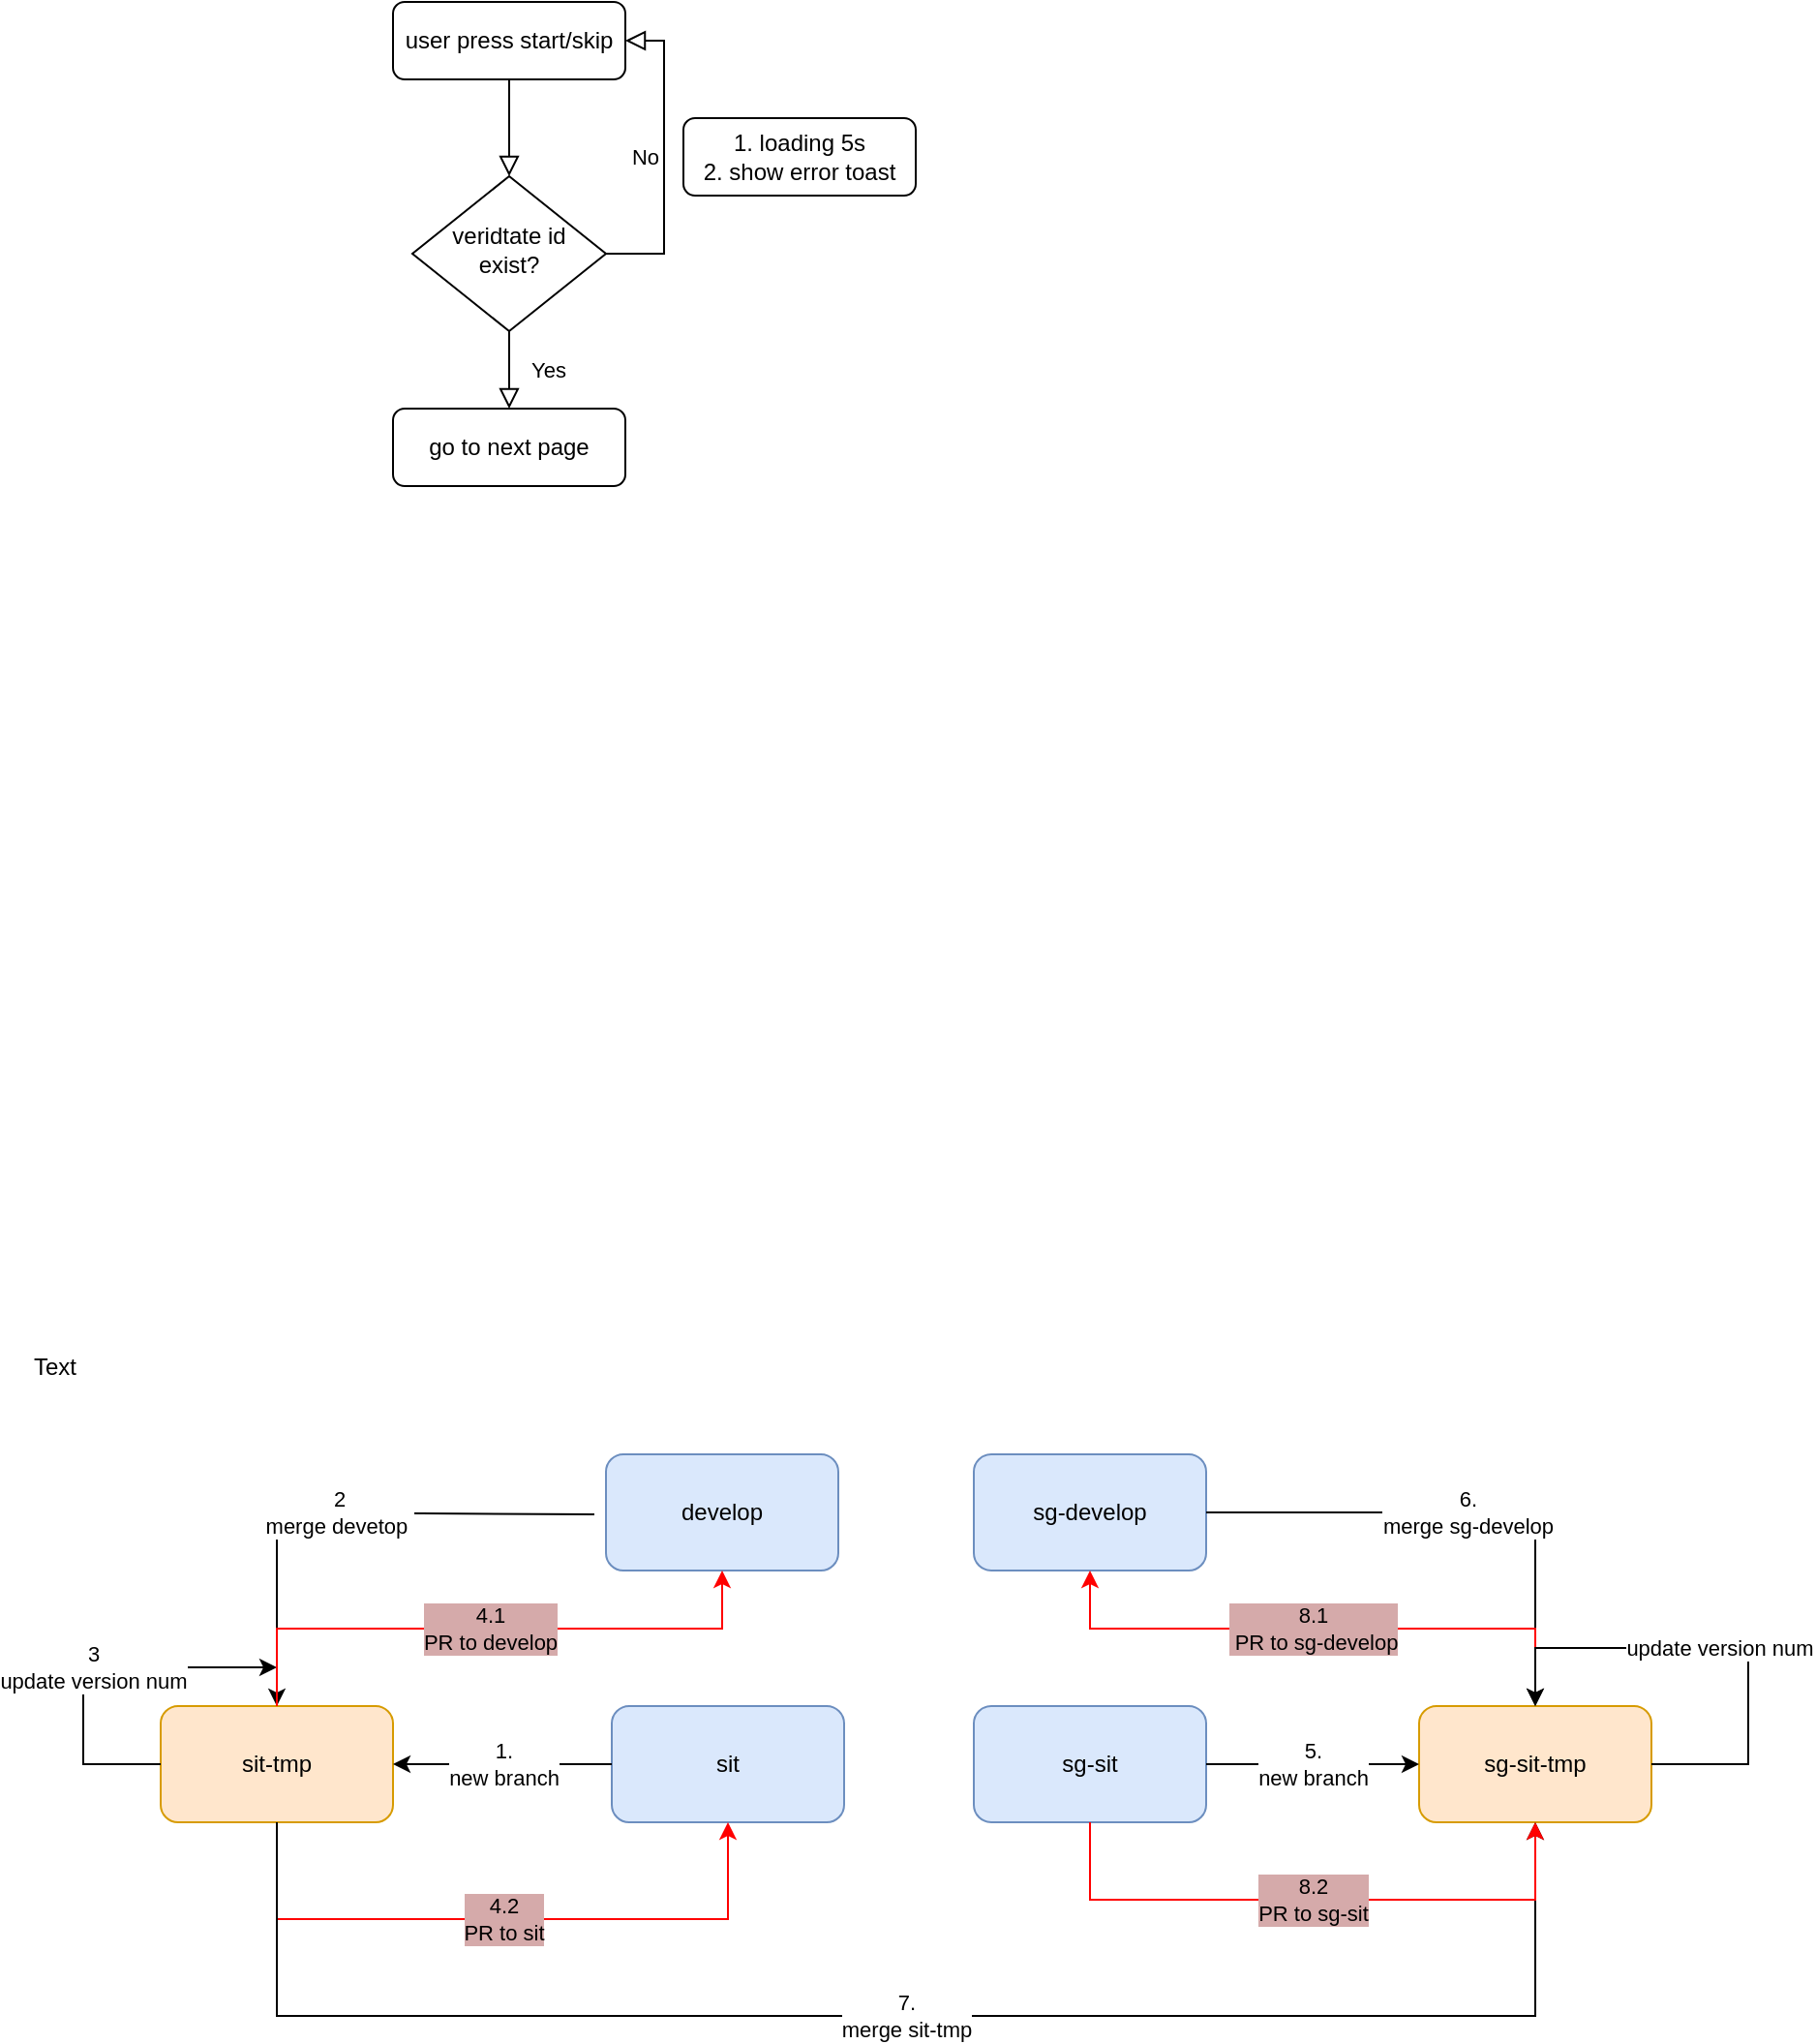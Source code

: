 <mxfile version="21.3.8" type="github">
  <diagram id="C5RBs43oDa-KdzZeNtuy" name="Page-1">
    <mxGraphModel dx="2772" dy="1131" grid="1" gridSize="10" guides="1" tooltips="1" connect="1" arrows="1" fold="1" page="1" pageScale="1" pageWidth="827" pageHeight="1169" math="0" shadow="0">
      <root>
        <mxCell id="WIyWlLk6GJQsqaUBKTNV-0" />
        <mxCell id="WIyWlLk6GJQsqaUBKTNV-1" parent="WIyWlLk6GJQsqaUBKTNV-0" />
        <mxCell id="WIyWlLk6GJQsqaUBKTNV-2" value="" style="rounded=0;html=1;jettySize=auto;orthogonalLoop=1;fontSize=11;endArrow=block;endFill=0;endSize=8;strokeWidth=1;shadow=0;labelBackgroundColor=none;edgeStyle=orthogonalEdgeStyle;" parent="WIyWlLk6GJQsqaUBKTNV-1" source="WIyWlLk6GJQsqaUBKTNV-3" target="WIyWlLk6GJQsqaUBKTNV-6" edge="1">
          <mxGeometry relative="1" as="geometry" />
        </mxCell>
        <mxCell id="WIyWlLk6GJQsqaUBKTNV-3" value="user press start/skip" style="rounded=1;whiteSpace=wrap;html=1;fontSize=12;glass=0;strokeWidth=1;shadow=0;" parent="WIyWlLk6GJQsqaUBKTNV-1" vertex="1">
          <mxGeometry x="160" y="80" width="120" height="40" as="geometry" />
        </mxCell>
        <mxCell id="WIyWlLk6GJQsqaUBKTNV-4" value="Yes" style="rounded=0;html=1;jettySize=auto;orthogonalLoop=1;fontSize=11;endArrow=block;endFill=0;endSize=8;strokeWidth=1;shadow=0;labelBackgroundColor=none;edgeStyle=orthogonalEdgeStyle;" parent="WIyWlLk6GJQsqaUBKTNV-1" edge="1">
          <mxGeometry y="20" relative="1" as="geometry">
            <mxPoint as="offset" />
            <mxPoint x="220" y="250" as="sourcePoint" />
            <mxPoint x="220" y="290" as="targetPoint" />
            <Array as="points">
              <mxPoint x="220" y="270" />
              <mxPoint x="220" y="270" />
            </Array>
          </mxGeometry>
        </mxCell>
        <mxCell id="WIyWlLk6GJQsqaUBKTNV-5" value="No" style="edgeStyle=orthogonalEdgeStyle;rounded=0;html=1;jettySize=auto;orthogonalLoop=1;fontSize=11;endArrow=block;endFill=0;endSize=8;strokeWidth=1;shadow=0;labelBackgroundColor=none;entryX=1;entryY=0.5;entryDx=0;entryDy=0;" parent="WIyWlLk6GJQsqaUBKTNV-1" source="WIyWlLk6GJQsqaUBKTNV-6" target="WIyWlLk6GJQsqaUBKTNV-3" edge="1">
          <mxGeometry y="10" relative="1" as="geometry">
            <mxPoint as="offset" />
            <mxPoint x="330" y="90" as="targetPoint" />
            <Array as="points">
              <mxPoint x="300" y="210" />
              <mxPoint x="300" y="100" />
            </Array>
          </mxGeometry>
        </mxCell>
        <mxCell id="WIyWlLk6GJQsqaUBKTNV-6" value="veridtate id exist?" style="rhombus;whiteSpace=wrap;html=1;shadow=0;fontFamily=Helvetica;fontSize=12;align=center;strokeWidth=1;spacing=6;spacingTop=-4;" parent="WIyWlLk6GJQsqaUBKTNV-1" vertex="1">
          <mxGeometry x="170" y="170" width="100" height="80" as="geometry" />
        </mxCell>
        <mxCell id="WIyWlLk6GJQsqaUBKTNV-7" value="1. loading 5s&lt;br&gt;2. show error toast" style="rounded=1;whiteSpace=wrap;html=1;fontSize=12;glass=0;strokeWidth=1;shadow=0;" parent="WIyWlLk6GJQsqaUBKTNV-1" vertex="1">
          <mxGeometry x="310" y="140" width="120" height="40" as="geometry" />
        </mxCell>
        <mxCell id="WIyWlLk6GJQsqaUBKTNV-11" value="go to next page" style="rounded=1;whiteSpace=wrap;html=1;fontSize=12;glass=0;strokeWidth=1;shadow=0;" parent="WIyWlLk6GJQsqaUBKTNV-1" vertex="1">
          <mxGeometry x="160" y="290" width="120" height="40" as="geometry" />
        </mxCell>
        <mxCell id="10_Lg96hf6qFXdTvXQzm-44" value="develop" style="rounded=1;whiteSpace=wrap;html=1;fillColor=#dae8fc;strokeColor=#6c8ebf;" vertex="1" parent="WIyWlLk6GJQsqaUBKTNV-1">
          <mxGeometry x="270" y="830" width="120" height="60" as="geometry" />
        </mxCell>
        <mxCell id="10_Lg96hf6qFXdTvXQzm-46" value="sit" style="rounded=1;whiteSpace=wrap;html=1;fillColor=#dae8fc;strokeColor=#6c8ebf;" vertex="1" parent="WIyWlLk6GJQsqaUBKTNV-1">
          <mxGeometry x="273" y="960" width="120" height="60" as="geometry" />
        </mxCell>
        <mxCell id="10_Lg96hf6qFXdTvXQzm-48" value="sg-develop" style="rounded=1;whiteSpace=wrap;html=1;fillColor=#dae8fc;strokeColor=#6c8ebf;" vertex="1" parent="WIyWlLk6GJQsqaUBKTNV-1">
          <mxGeometry x="460" y="830" width="120" height="60" as="geometry" />
        </mxCell>
        <mxCell id="10_Lg96hf6qFXdTvXQzm-50" value="sg-sit" style="rounded=1;whiteSpace=wrap;html=1;fillColor=#dae8fc;strokeColor=#6c8ebf;" vertex="1" parent="WIyWlLk6GJQsqaUBKTNV-1">
          <mxGeometry x="460" y="960" width="120" height="60" as="geometry" />
        </mxCell>
        <mxCell id="10_Lg96hf6qFXdTvXQzm-54" value="sit-tmp" style="rounded=1;whiteSpace=wrap;html=1;fillColor=#ffe6cc;strokeColor=#d79b00;" vertex="1" parent="WIyWlLk6GJQsqaUBKTNV-1">
          <mxGeometry x="40" y="960" width="120" height="60" as="geometry" />
        </mxCell>
        <mxCell id="10_Lg96hf6qFXdTvXQzm-57" value="sg-sit-tmp" style="rounded=1;whiteSpace=wrap;html=1;fillColor=#ffe6cc;strokeColor=#d79b00;" vertex="1" parent="WIyWlLk6GJQsqaUBKTNV-1">
          <mxGeometry x="690" y="960" width="120" height="60" as="geometry" />
        </mxCell>
        <mxCell id="10_Lg96hf6qFXdTvXQzm-61" value="" style="endArrow=classic;html=1;rounded=0;entryX=1;entryY=0.5;entryDx=0;entryDy=0;exitX=0;exitY=0.5;exitDx=0;exitDy=0;" edge="1" parent="WIyWlLk6GJQsqaUBKTNV-1" source="10_Lg96hf6qFXdTvXQzm-46" target="10_Lg96hf6qFXdTvXQzm-54">
          <mxGeometry relative="1" as="geometry">
            <mxPoint x="360" y="960" as="sourcePoint" />
            <mxPoint x="460" y="960" as="targetPoint" />
          </mxGeometry>
        </mxCell>
        <mxCell id="10_Lg96hf6qFXdTvXQzm-62" value="1. &lt;br&gt;new branch" style="edgeLabel;resizable=0;html=1;align=center;verticalAlign=middle;" connectable="0" vertex="1" parent="10_Lg96hf6qFXdTvXQzm-61">
          <mxGeometry relative="1" as="geometry" />
        </mxCell>
        <mxCell id="10_Lg96hf6qFXdTvXQzm-63" value="" style="endArrow=classic;html=1;rounded=0;entryX=0.5;entryY=0;entryDx=0;entryDy=0;exitX=-0.05;exitY=0.517;exitDx=0;exitDy=0;exitPerimeter=0;" edge="1" parent="WIyWlLk6GJQsqaUBKTNV-1" source="10_Lg96hf6qFXdTvXQzm-44" target="10_Lg96hf6qFXdTvXQzm-54">
          <mxGeometry relative="1" as="geometry">
            <mxPoint x="360" y="960" as="sourcePoint" />
            <mxPoint x="460" y="960" as="targetPoint" />
            <Array as="points">
              <mxPoint x="100" y="860" />
            </Array>
          </mxGeometry>
        </mxCell>
        <mxCell id="10_Lg96hf6qFXdTvXQzm-64" value="2 &lt;br&gt;merge devetop&amp;nbsp;" style="edgeLabel;resizable=0;html=1;align=center;verticalAlign=middle;" connectable="0" vertex="1" parent="10_Lg96hf6qFXdTvXQzm-63">
          <mxGeometry relative="1" as="geometry" />
        </mxCell>
        <mxCell id="10_Lg96hf6qFXdTvXQzm-65" value="" style="endArrow=classic;html=1;rounded=0;exitX=0;exitY=0.5;exitDx=0;exitDy=0;" edge="1" parent="WIyWlLk6GJQsqaUBKTNV-1" source="10_Lg96hf6qFXdTvXQzm-54">
          <mxGeometry relative="1" as="geometry">
            <mxPoint x="360" y="960" as="sourcePoint" />
            <mxPoint x="100" y="940" as="targetPoint" />
            <Array as="points">
              <mxPoint y="990" />
              <mxPoint y="940" />
            </Array>
          </mxGeometry>
        </mxCell>
        <mxCell id="10_Lg96hf6qFXdTvXQzm-66" value="3 &lt;br&gt;update version num" style="edgeLabel;resizable=0;html=1;align=center;verticalAlign=middle;" connectable="0" vertex="1" parent="10_Lg96hf6qFXdTvXQzm-65">
          <mxGeometry relative="1" as="geometry" />
        </mxCell>
        <mxCell id="10_Lg96hf6qFXdTvXQzm-67" value="" style="endArrow=classic;html=1;rounded=0;exitX=0.5;exitY=1;exitDx=0;exitDy=0;entryX=0.5;entryY=1;entryDx=0;entryDy=0;strokeColor=#FF0000;" edge="1" parent="WIyWlLk6GJQsqaUBKTNV-1" source="10_Lg96hf6qFXdTvXQzm-54" target="10_Lg96hf6qFXdTvXQzm-46">
          <mxGeometry relative="1" as="geometry">
            <mxPoint x="360" y="960" as="sourcePoint" />
            <mxPoint x="460" y="960" as="targetPoint" />
            <Array as="points">
              <mxPoint x="100" y="1070" />
              <mxPoint x="200" y="1070" />
              <mxPoint x="333" y="1070" />
            </Array>
          </mxGeometry>
        </mxCell>
        <mxCell id="10_Lg96hf6qFXdTvXQzm-68" value="4.2 &lt;br&gt;PR to sit" style="edgeLabel;resizable=0;html=1;align=center;verticalAlign=middle;labelBackgroundColor=#d5aaaa;" connectable="0" vertex="1" parent="10_Lg96hf6qFXdTvXQzm-67">
          <mxGeometry relative="1" as="geometry" />
        </mxCell>
        <mxCell id="10_Lg96hf6qFXdTvXQzm-69" value="" style="endArrow=classic;html=1;rounded=0;entryX=0.5;entryY=1;entryDx=0;entryDy=0;exitX=0.5;exitY=0;exitDx=0;exitDy=0;strokeColor=#FF0000;" edge="1" parent="WIyWlLk6GJQsqaUBKTNV-1" source="10_Lg96hf6qFXdTvXQzm-54" target="10_Lg96hf6qFXdTvXQzm-44">
          <mxGeometry relative="1" as="geometry">
            <mxPoint x="360" y="960" as="sourcePoint" />
            <mxPoint x="460" y="960" as="targetPoint" />
            <Array as="points">
              <mxPoint x="100" y="920" />
              <mxPoint x="330" y="920" />
            </Array>
          </mxGeometry>
        </mxCell>
        <mxCell id="10_Lg96hf6qFXdTvXQzm-70" value="4.1 &lt;br&gt;PR to develop" style="edgeLabel;resizable=0;html=1;align=center;verticalAlign=middle;labelBackgroundColor=#d5aaaa;" connectable="0" vertex="1" parent="10_Lg96hf6qFXdTvXQzm-69">
          <mxGeometry relative="1" as="geometry" />
        </mxCell>
        <mxCell id="10_Lg96hf6qFXdTvXQzm-71" value="" style="endArrow=classic;html=1;rounded=0;exitX=0.5;exitY=1;exitDx=0;exitDy=0;entryX=0.5;entryY=1;entryDx=0;entryDy=0;" edge="1" parent="WIyWlLk6GJQsqaUBKTNV-1" source="10_Lg96hf6qFXdTvXQzm-54" target="10_Lg96hf6qFXdTvXQzm-57">
          <mxGeometry relative="1" as="geometry">
            <mxPoint x="360" y="960" as="sourcePoint" />
            <mxPoint x="460" y="960" as="targetPoint" />
            <Array as="points">
              <mxPoint x="100" y="1120" />
              <mxPoint x="420" y="1120" />
              <mxPoint x="750" y="1120" />
            </Array>
          </mxGeometry>
        </mxCell>
        <mxCell id="10_Lg96hf6qFXdTvXQzm-72" value="7. &lt;br&gt;merge sit-tmp" style="edgeLabel;resizable=0;html=1;align=center;verticalAlign=middle;" connectable="0" vertex="1" parent="10_Lg96hf6qFXdTvXQzm-71">
          <mxGeometry relative="1" as="geometry" />
        </mxCell>
        <mxCell id="10_Lg96hf6qFXdTvXQzm-73" value="" style="endArrow=classic;html=1;rounded=0;entryX=0;entryY=0.5;entryDx=0;entryDy=0;exitX=1;exitY=0.5;exitDx=0;exitDy=0;" edge="1" parent="WIyWlLk6GJQsqaUBKTNV-1" source="10_Lg96hf6qFXdTvXQzm-50" target="10_Lg96hf6qFXdTvXQzm-57">
          <mxGeometry relative="1" as="geometry">
            <mxPoint x="360" y="960" as="sourcePoint" />
            <mxPoint x="460" y="960" as="targetPoint" />
          </mxGeometry>
        </mxCell>
        <mxCell id="10_Lg96hf6qFXdTvXQzm-74" value="5. &lt;br&gt;new branch" style="edgeLabel;resizable=0;html=1;align=center;verticalAlign=middle;" connectable="0" vertex="1" parent="10_Lg96hf6qFXdTvXQzm-73">
          <mxGeometry relative="1" as="geometry" />
        </mxCell>
        <mxCell id="10_Lg96hf6qFXdTvXQzm-75" value="" style="endArrow=classic;html=1;rounded=0;exitX=1;exitY=0.5;exitDx=0;exitDy=0;" edge="1" parent="WIyWlLk6GJQsqaUBKTNV-1" source="10_Lg96hf6qFXdTvXQzm-48">
          <mxGeometry relative="1" as="geometry">
            <mxPoint x="360" y="960" as="sourcePoint" />
            <mxPoint x="750" y="960" as="targetPoint" />
            <Array as="points">
              <mxPoint x="750" y="860" />
            </Array>
          </mxGeometry>
        </mxCell>
        <mxCell id="10_Lg96hf6qFXdTvXQzm-76" value="6. &lt;br&gt;merge sg-develop" style="edgeLabel;resizable=0;html=1;align=center;verticalAlign=middle;" connectable="0" vertex="1" parent="10_Lg96hf6qFXdTvXQzm-75">
          <mxGeometry relative="1" as="geometry" />
        </mxCell>
        <mxCell id="10_Lg96hf6qFXdTvXQzm-77" value="" style="endArrow=classic;html=1;rounded=0;entryX=0.5;entryY=1;entryDx=0;entryDy=0;strokeColor=#FF0000;" edge="1" parent="WIyWlLk6GJQsqaUBKTNV-1" target="10_Lg96hf6qFXdTvXQzm-48">
          <mxGeometry relative="1" as="geometry">
            <mxPoint x="750" y="950" as="sourcePoint" />
            <mxPoint x="460" y="970" as="targetPoint" />
            <Array as="points">
              <mxPoint x="750" y="920" />
              <mxPoint x="520" y="920" />
            </Array>
          </mxGeometry>
        </mxCell>
        <mxCell id="10_Lg96hf6qFXdTvXQzm-78" value="8.1&lt;br&gt;&amp;nbsp;PR to sg-develop" style="edgeLabel;resizable=0;html=1;align=center;verticalAlign=middle;labelBackgroundColor=#d5aaaa;" connectable="0" vertex="1" parent="10_Lg96hf6qFXdTvXQzm-77">
          <mxGeometry relative="1" as="geometry" />
        </mxCell>
        <mxCell id="10_Lg96hf6qFXdTvXQzm-79" value="" style="endArrow=classic;html=1;rounded=0;entryX=0.5;entryY=1;entryDx=0;entryDy=0;exitX=0.5;exitY=1;exitDx=0;exitDy=0;strokeColor=#FF0000;" edge="1" parent="WIyWlLk6GJQsqaUBKTNV-1" source="10_Lg96hf6qFXdTvXQzm-50" target="10_Lg96hf6qFXdTvXQzm-57">
          <mxGeometry relative="1" as="geometry">
            <mxPoint x="360" y="970" as="sourcePoint" />
            <mxPoint x="460" y="970" as="targetPoint" />
            <Array as="points">
              <mxPoint x="520" y="1060" />
              <mxPoint x="650" y="1060" />
              <mxPoint x="750" y="1060" />
            </Array>
          </mxGeometry>
        </mxCell>
        <mxCell id="10_Lg96hf6qFXdTvXQzm-80" value="8.2 &lt;br&gt;PR to sg-sit" style="edgeLabel;resizable=0;html=1;align=center;verticalAlign=middle;labelBackgroundColor=#d5aaaa;" connectable="0" vertex="1" parent="10_Lg96hf6qFXdTvXQzm-79">
          <mxGeometry relative="1" as="geometry" />
        </mxCell>
        <mxCell id="10_Lg96hf6qFXdTvXQzm-81" value="" style="endArrow=classic;html=1;rounded=0;entryX=0.5;entryY=0;entryDx=0;entryDy=0;exitX=1;exitY=0.5;exitDx=0;exitDy=0;" edge="1" parent="WIyWlLk6GJQsqaUBKTNV-1" source="10_Lg96hf6qFXdTvXQzm-57" target="10_Lg96hf6qFXdTvXQzm-57">
          <mxGeometry relative="1" as="geometry">
            <mxPoint x="360" y="1020" as="sourcePoint" />
            <mxPoint x="460" y="1020" as="targetPoint" />
            <Array as="points">
              <mxPoint x="860" y="990" />
              <mxPoint x="860" y="930" />
              <mxPoint x="750" y="930" />
            </Array>
          </mxGeometry>
        </mxCell>
        <mxCell id="10_Lg96hf6qFXdTvXQzm-82" value="update version num" style="edgeLabel;resizable=0;html=1;align=center;verticalAlign=middle;" connectable="0" vertex="1" parent="10_Lg96hf6qFXdTvXQzm-81">
          <mxGeometry relative="1" as="geometry" />
        </mxCell>
        <mxCell id="10_Lg96hf6qFXdTvXQzm-83" value="Text" style="text;html=1;align=center;verticalAlign=middle;resizable=0;points=[];autosize=1;strokeColor=none;fillColor=none;" vertex="1" parent="WIyWlLk6GJQsqaUBKTNV-1">
          <mxGeometry x="-40" y="770" width="50" height="30" as="geometry" />
        </mxCell>
      </root>
    </mxGraphModel>
  </diagram>
</mxfile>
